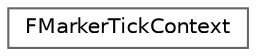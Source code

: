 digraph "Graphical Class Hierarchy"
{
 // INTERACTIVE_SVG=YES
 // LATEX_PDF_SIZE
  bgcolor="transparent";
  edge [fontname=Helvetica,fontsize=10,labelfontname=Helvetica,labelfontsize=10];
  node [fontname=Helvetica,fontsize=10,shape=box,height=0.2,width=0.4];
  rankdir="LR";
  Node0 [id="Node000000",label="FMarkerTickContext",height=0.2,width=0.4,color="grey40", fillcolor="white", style="filled",URL="$d6/d4c/classFMarkerTickContext.html",tooltip=" "];
}
